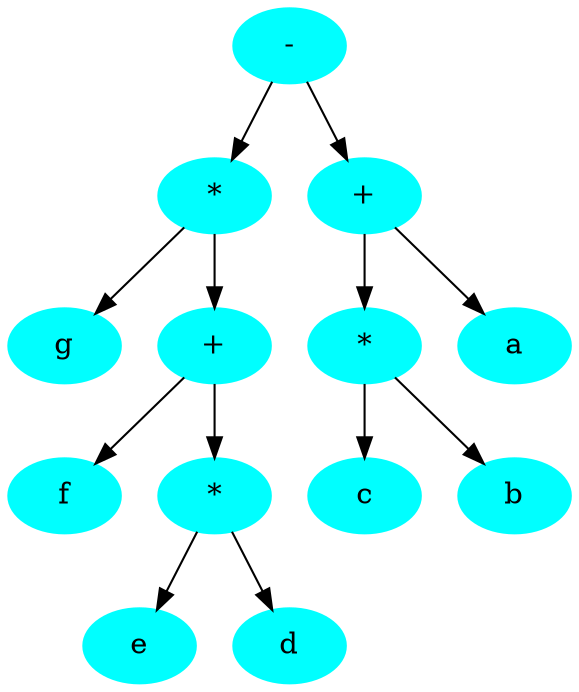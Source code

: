 digraph G {
	m[color = cyan, style = filled, label ="-"];
	l[color = cyan, style = filled, label ="*"];
	k[color = cyan, style = filled, label ="g"];
	j[color = cyan, style = filled, label ="+"];
	i[color = cyan, style = filled, label ="f"];
	h[color = cyan, style = filled, label ="*"];
	g[color = cyan, style = filled, label ="e"];
	f[color = cyan, style = filled, label ="d"];
	h->g;
	h->f;
	j->i;
	j->h;
	l->k;
	l->j;
	e[color = cyan, style = filled, label ="+"];
	d[color = cyan, style = filled, label ="*"];
	c[color = cyan, style = filled, label ="c"];
	b[color = cyan, style = filled, label ="b"];
	d->c;
	d->b;
	a[color = cyan, style = filled, label ="a"];
	e->d;
	e->a;
	m->l;
	m->e;
}
